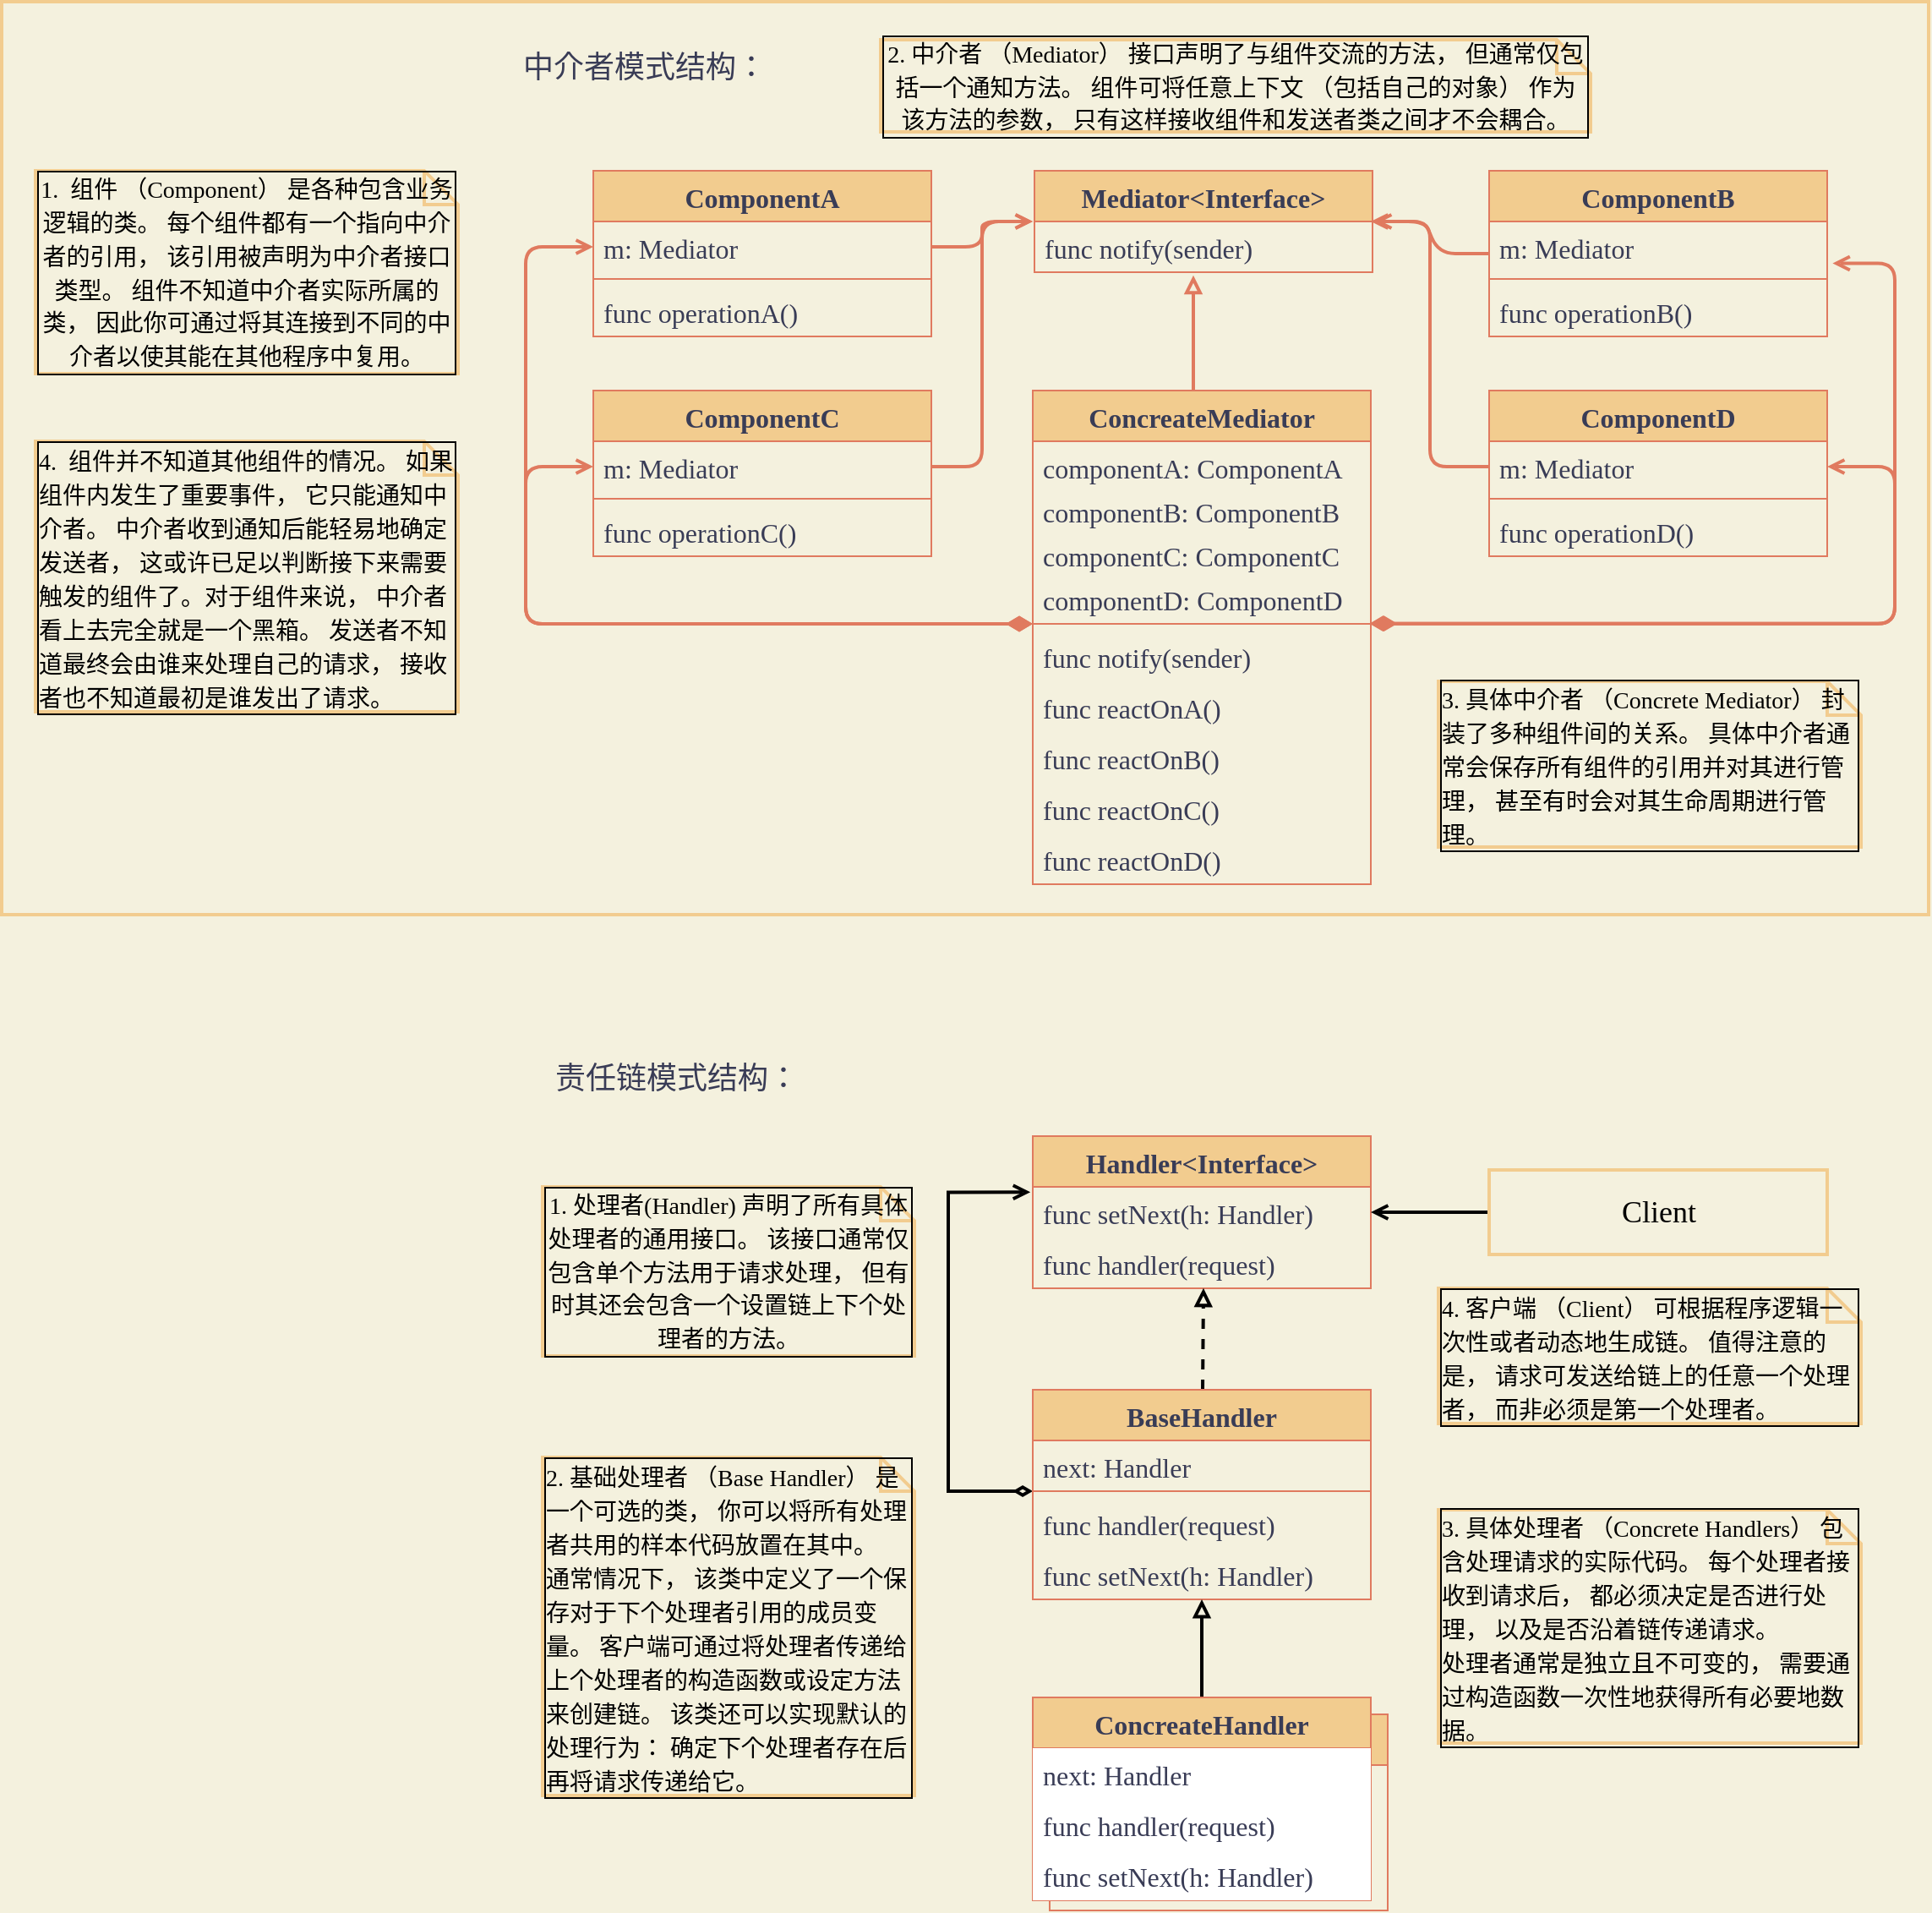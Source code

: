 <mxfile version="20.5.3" type="github">
  <diagram id="LliGrTo6IxOCmECgdEKM" name="第 1 页">
    <mxGraphModel dx="2502" dy="1153" grid="1" gridSize="10" guides="1" tooltips="1" connect="1" arrows="1" fold="1" page="0" pageScale="1" pageWidth="827" pageHeight="1169" background="#F4F1DE" math="0" shadow="0">
      <root>
        <mxCell id="0" />
        <mxCell id="1" parent="0" />
        <mxCell id="y-x1a5SyWCCNWOdujIV2-36" value="ConcreateHandler" style="swimlane;fontStyle=1;align=center;verticalAlign=top;childLayout=stackLayout;horizontal=1;startSize=30;horizontalStack=0;resizeParent=1;resizeParentMax=0;resizeLast=0;collapsible=1;marginBottom=0;fontFamily=Times New Roman;fontSize=16;rounded=0;fillColor=#F2CC8F;strokeColor=#E07A5F;fontColor=none;noLabel=1;" vertex="1" parent="1">
          <mxGeometry x="340" y="1023" width="200" height="116" as="geometry" />
        </mxCell>
        <mxCell id="y-x1a5SyWCCNWOdujIV2-40" value="func setNext(h: Handler)" style="text;strokeColor=none;fillColor=none;align=left;verticalAlign=top;spacingLeft=4;spacingRight=4;overflow=hidden;rotatable=0;points=[[0,0.5],[1,0.5]];portConstraint=eastwest;fontFamily=Times New Roman;fontSize=16;rounded=0;fontColor=none;noLabel=1;" vertex="1" parent="y-x1a5SyWCCNWOdujIV2-36">
          <mxGeometry y="30" width="200" height="30" as="geometry" />
        </mxCell>
        <mxCell id="y-x1a5SyWCCNWOdujIV2-37" value="next: Handler" style="text;strokeColor=none;fillColor=none;align=left;verticalAlign=top;spacingLeft=4;spacingRight=4;overflow=hidden;rotatable=0;points=[[0,0.5],[1,0.5]];portConstraint=eastwest;fontFamily=Times New Roman;fontSize=16;rounded=0;fontColor=none;noLabel=1;" vertex="1" parent="y-x1a5SyWCCNWOdujIV2-36">
          <mxGeometry y="60" width="200" height="26" as="geometry" />
        </mxCell>
        <mxCell id="y-x1a5SyWCCNWOdujIV2-39" value="func handler(request)" style="text;strokeColor=none;fillColor=none;align=left;verticalAlign=top;spacingLeft=4;spacingRight=4;overflow=hidden;rotatable=0;points=[[0,0.5],[1,0.5]];portConstraint=eastwest;fontFamily=Times New Roman;fontSize=16;rounded=0;fontColor=none;noLabel=1;" vertex="1" parent="y-x1a5SyWCCNWOdujIV2-36">
          <mxGeometry y="86" width="200" height="30" as="geometry" />
        </mxCell>
        <mxCell id="As4aNOafPKZ8VDamvQL3-1" value="中介者模式结构：" style="text;html=1;strokeColor=none;fillColor=none;align=center;verticalAlign=middle;whiteSpace=wrap;rounded=0;fontFamily=Times New Roman;fontSize=18;fontColor=#393C56;" parent="1" vertex="1">
          <mxGeometry x="21" y="32.5" width="159" height="33" as="geometry" />
        </mxCell>
        <mxCell id="KlUVC-nTQkEUZtXj6v6p-1" value="Mediator&lt;Interface&gt;" style="swimlane;fontStyle=1;align=center;verticalAlign=top;childLayout=stackLayout;horizontal=1;startSize=30;horizontalStack=0;resizeParent=1;resizeParentMax=0;resizeLast=0;collapsible=1;marginBottom=0;fontFamily=Times New Roman;fontSize=16;rounded=0;fillColor=#F2CC8F;strokeColor=#E07A5F;fontColor=#393C56;" parent="1" vertex="1">
          <mxGeometry x="331" y="110" width="200" height="60" as="geometry" />
        </mxCell>
        <mxCell id="KlUVC-nTQkEUZtXj6v6p-4" value="func notify(sender)" style="text;strokeColor=none;fillColor=none;align=left;verticalAlign=top;spacingLeft=4;spacingRight=4;overflow=hidden;rotatable=0;points=[[0,0.5],[1,0.5]];portConstraint=eastwest;fontFamily=Times New Roman;fontSize=16;rounded=0;fontColor=#393C56;" parent="KlUVC-nTQkEUZtXj6v6p-1" vertex="1">
          <mxGeometry y="30" width="200" height="30" as="geometry" />
        </mxCell>
        <mxCell id="KlUVC-nTQkEUZtXj6v6p-5" value="ComponentA" style="swimlane;fontStyle=1;align=center;verticalAlign=top;childLayout=stackLayout;horizontal=1;startSize=30;horizontalStack=0;resizeParent=1;resizeParentMax=0;resizeLast=0;collapsible=1;marginBottom=0;fontFamily=Times New Roman;fontSize=16;rounded=0;fillColor=#F2CC8F;strokeColor=#E07A5F;fontColor=#393C56;" parent="1" vertex="1">
          <mxGeometry x="70" y="110" width="200" height="98" as="geometry" />
        </mxCell>
        <mxCell id="KlUVC-nTQkEUZtXj6v6p-6" value="m: Mediator" style="text;strokeColor=none;fillColor=none;align=left;verticalAlign=top;spacingLeft=4;spacingRight=4;overflow=hidden;rotatable=0;points=[[0,0.5],[1,0.5]];portConstraint=eastwest;fontFamily=Times New Roman;fontSize=16;rounded=0;fontColor=#393C56;" parent="KlUVC-nTQkEUZtXj6v6p-5" vertex="1">
          <mxGeometry y="30" width="200" height="30" as="geometry" />
        </mxCell>
        <mxCell id="KlUVC-nTQkEUZtXj6v6p-7" value="" style="line;strokeWidth=1;fillColor=none;align=left;verticalAlign=middle;spacingTop=-1;spacingLeft=3;spacingRight=3;rotatable=0;labelPosition=right;points=[];portConstraint=eastwest;strokeColor=#E07A5F;fontFamily=Times New Roman;fontSize=16;rounded=0;fontColor=#393C56;labelBackgroundColor=#F4F1DE;" parent="KlUVC-nTQkEUZtXj6v6p-5" vertex="1">
          <mxGeometry y="60" width="200" height="8" as="geometry" />
        </mxCell>
        <mxCell id="KlUVC-nTQkEUZtXj6v6p-8" value="func operationA()" style="text;strokeColor=none;fillColor=none;align=left;verticalAlign=top;spacingLeft=4;spacingRight=4;overflow=hidden;rotatable=0;points=[[0,0.5],[1,0.5]];portConstraint=eastwest;fontFamily=Times New Roman;fontSize=16;rounded=0;fontColor=#393C56;" parent="KlUVC-nTQkEUZtXj6v6p-5" vertex="1">
          <mxGeometry y="68" width="200" height="30" as="geometry" />
        </mxCell>
        <mxCell id="xFCIwbEzfBcp8esczOYy-46" style="edgeStyle=entityRelationEdgeStyle;sketch=0;orthogonalLoop=1;jettySize=auto;html=1;entryX=1.005;entryY=0;entryDx=0;entryDy=0;entryPerimeter=0;shadow=0;strokeColor=#E07A5F;fontColor=#393C56;endArrow=open;endFill=0;startSize=10;fillColor=#F2CC8F;elbow=vertical;strokeWidth=2;" parent="1" source="OagiuF5iZt7tphXW1LkW-1" target="KlUVC-nTQkEUZtXj6v6p-4" edge="1">
          <mxGeometry relative="1" as="geometry" />
        </mxCell>
        <mxCell id="OagiuF5iZt7tphXW1LkW-1" value="ComponentB" style="swimlane;fontStyle=1;align=center;verticalAlign=top;childLayout=stackLayout;horizontal=1;startSize=30;horizontalStack=0;resizeParent=1;resizeParentMax=0;resizeLast=0;collapsible=1;marginBottom=0;fontFamily=Times New Roman;fontSize=16;rounded=0;fillColor=#F2CC8F;strokeColor=#E07A5F;fontColor=#393C56;" parent="1" vertex="1">
          <mxGeometry x="600" y="110" width="200" height="98" as="geometry" />
        </mxCell>
        <mxCell id="OagiuF5iZt7tphXW1LkW-2" value="m: Mediator" style="text;strokeColor=none;fillColor=none;align=left;verticalAlign=top;spacingLeft=4;spacingRight=4;overflow=hidden;rotatable=0;points=[[0,0.5],[1,0.5]];portConstraint=eastwest;fontFamily=Times New Roman;fontSize=16;rounded=0;fontColor=#393C56;" parent="OagiuF5iZt7tphXW1LkW-1" vertex="1">
          <mxGeometry y="30" width="200" height="30" as="geometry" />
        </mxCell>
        <mxCell id="OagiuF5iZt7tphXW1LkW-3" value="" style="line;strokeWidth=1;fillColor=none;align=left;verticalAlign=middle;spacingTop=-1;spacingLeft=3;spacingRight=3;rotatable=0;labelPosition=right;points=[];portConstraint=eastwest;strokeColor=#E07A5F;fontFamily=Times New Roman;fontSize=16;rounded=0;fontColor=#393C56;labelBackgroundColor=#F4F1DE;" parent="OagiuF5iZt7tphXW1LkW-1" vertex="1">
          <mxGeometry y="60" width="200" height="8" as="geometry" />
        </mxCell>
        <mxCell id="OagiuF5iZt7tphXW1LkW-4" value="func operationB()" style="text;strokeColor=none;fillColor=none;align=left;verticalAlign=top;spacingLeft=4;spacingRight=4;overflow=hidden;rotatable=0;points=[[0,0.5],[1,0.5]];portConstraint=eastwest;fontFamily=Times New Roman;fontSize=16;rounded=0;fontColor=#393C56;" parent="OagiuF5iZt7tphXW1LkW-1" vertex="1">
          <mxGeometry y="68" width="200" height="30" as="geometry" />
        </mxCell>
        <mxCell id="OagiuF5iZt7tphXW1LkW-5" value="ComponentC" style="swimlane;fontStyle=1;align=center;verticalAlign=top;childLayout=stackLayout;horizontal=1;startSize=30;horizontalStack=0;resizeParent=1;resizeParentMax=0;resizeLast=0;collapsible=1;marginBottom=0;fontFamily=Times New Roman;fontSize=16;rounded=0;fillColor=#F2CC8F;strokeColor=#E07A5F;fontColor=#393C56;" parent="1" vertex="1">
          <mxGeometry x="70" y="240" width="200" height="98" as="geometry" />
        </mxCell>
        <mxCell id="OagiuF5iZt7tphXW1LkW-6" value="m: Mediator" style="text;strokeColor=none;fillColor=none;align=left;verticalAlign=top;spacingLeft=4;spacingRight=4;overflow=hidden;rotatable=0;points=[[0,0.5],[1,0.5]];portConstraint=eastwest;fontFamily=Times New Roman;fontSize=16;rounded=0;fontColor=#393C56;" parent="OagiuF5iZt7tphXW1LkW-5" vertex="1">
          <mxGeometry y="30" width="200" height="30" as="geometry" />
        </mxCell>
        <mxCell id="OagiuF5iZt7tphXW1LkW-7" value="" style="line;strokeWidth=1;fillColor=none;align=left;verticalAlign=middle;spacingTop=-1;spacingLeft=3;spacingRight=3;rotatable=0;labelPosition=right;points=[];portConstraint=eastwest;strokeColor=#E07A5F;fontFamily=Times New Roman;fontSize=16;rounded=0;fontColor=#393C56;labelBackgroundColor=#F4F1DE;" parent="OagiuF5iZt7tphXW1LkW-5" vertex="1">
          <mxGeometry y="60" width="200" height="8" as="geometry" />
        </mxCell>
        <mxCell id="OagiuF5iZt7tphXW1LkW-8" value="func operationC()" style="text;strokeColor=none;fillColor=none;align=left;verticalAlign=top;spacingLeft=4;spacingRight=4;overflow=hidden;rotatable=0;points=[[0,0.5],[1,0.5]];portConstraint=eastwest;fontFamily=Times New Roman;fontSize=16;rounded=0;fontColor=#393C56;" parent="OagiuF5iZt7tphXW1LkW-5" vertex="1">
          <mxGeometry y="68" width="200" height="30" as="geometry" />
        </mxCell>
        <mxCell id="OagiuF5iZt7tphXW1LkW-9" value="ComponentD" style="swimlane;fontStyle=1;align=center;verticalAlign=top;childLayout=stackLayout;horizontal=1;startSize=30;horizontalStack=0;resizeParent=1;resizeParentMax=0;resizeLast=0;collapsible=1;marginBottom=0;fontFamily=Times New Roman;fontSize=16;rounded=0;fillColor=#F2CC8F;strokeColor=#E07A5F;fontColor=#393C56;" parent="1" vertex="1">
          <mxGeometry x="600" y="240" width="200" height="98" as="geometry" />
        </mxCell>
        <mxCell id="OagiuF5iZt7tphXW1LkW-10" value="m: Mediator" style="text;strokeColor=none;fillColor=none;align=left;verticalAlign=top;spacingLeft=4;spacingRight=4;overflow=hidden;rotatable=0;points=[[0,0.5],[1,0.5]];portConstraint=eastwest;fontFamily=Times New Roman;fontSize=16;rounded=0;fontColor=#393C56;" parent="OagiuF5iZt7tphXW1LkW-9" vertex="1">
          <mxGeometry y="30" width="200" height="30" as="geometry" />
        </mxCell>
        <mxCell id="OagiuF5iZt7tphXW1LkW-11" value="" style="line;strokeWidth=1;fillColor=none;align=left;verticalAlign=middle;spacingTop=-1;spacingLeft=3;spacingRight=3;rotatable=0;labelPosition=right;points=[];portConstraint=eastwest;strokeColor=#E07A5F;fontFamily=Times New Roman;fontSize=16;rounded=0;fontColor=#393C56;labelBackgroundColor=#F4F1DE;" parent="OagiuF5iZt7tphXW1LkW-9" vertex="1">
          <mxGeometry y="60" width="200" height="8" as="geometry" />
        </mxCell>
        <mxCell id="OagiuF5iZt7tphXW1LkW-12" value="func operationD()" style="text;strokeColor=none;fillColor=none;align=left;verticalAlign=top;spacingLeft=4;spacingRight=4;overflow=hidden;rotatable=0;points=[[0,0.5],[1,0.5]];portConstraint=eastwest;fontFamily=Times New Roman;fontSize=16;rounded=0;fontColor=#393C56;" parent="OagiuF5iZt7tphXW1LkW-9" vertex="1">
          <mxGeometry y="68" width="200" height="30" as="geometry" />
        </mxCell>
        <mxCell id="xFCIwbEzfBcp8esczOYy-49" style="edgeStyle=elbowEdgeStyle;rounded=1;sketch=0;orthogonalLoop=1;jettySize=auto;html=1;entryX=0.471;entryY=1.063;entryDx=0;entryDy=0;entryPerimeter=0;shadow=0;strokeColor=#E07A5F;fontColor=#393C56;endArrow=block;endFill=0;startSize=10;fillColor=#F2CC8F;strokeWidth=2;" parent="1" source="xFCIwbEzfBcp8esczOYy-5" target="KlUVC-nTQkEUZtXj6v6p-4" edge="1">
          <mxGeometry relative="1" as="geometry" />
        </mxCell>
        <mxCell id="xFCIwbEzfBcp8esczOYy-50" style="edgeStyle=elbowEdgeStyle;rounded=1;sketch=0;orthogonalLoop=1;jettySize=auto;html=1;entryX=0;entryY=0.5;entryDx=0;entryDy=0;shadow=0;strokeColor=#E07A5F;strokeWidth=2;fontColor=#393C56;endArrow=open;endFill=0;startSize=10;fillColor=#F2CC8F;startArrow=diamondThin;startFill=1;" parent="1" target="KlUVC-nTQkEUZtXj6v6p-6" edge="1">
          <mxGeometry relative="1" as="geometry">
            <mxPoint x="330" y="378" as="sourcePoint" />
            <Array as="points">
              <mxPoint x="30" y="280" />
            </Array>
          </mxGeometry>
        </mxCell>
        <mxCell id="xFCIwbEzfBcp8esczOYy-53" style="edgeStyle=elbowEdgeStyle;rounded=1;sketch=0;orthogonalLoop=1;jettySize=auto;html=1;entryX=1.016;entryY=0.824;entryDx=0;entryDy=0;entryPerimeter=0;shadow=0;strokeColor=#E07A5F;strokeWidth=2;fontColor=#393C56;endArrow=open;endFill=0;startSize=10;fillColor=#F2CC8F;exitX=0.996;exitY=0.479;exitDx=0;exitDy=0;exitPerimeter=0;startArrow=diamondThin;startFill=1;" parent="1" source="xFCIwbEzfBcp8esczOYy-7" target="OagiuF5iZt7tphXW1LkW-2" edge="1">
          <mxGeometry relative="1" as="geometry">
            <mxPoint x="530" y="380" as="sourcePoint" />
            <Array as="points">
              <mxPoint x="840" y="230" />
              <mxPoint x="840" y="300" />
            </Array>
          </mxGeometry>
        </mxCell>
        <mxCell id="xFCIwbEzfBcp8esczOYy-54" style="edgeStyle=elbowEdgeStyle;rounded=1;sketch=0;orthogonalLoop=1;jettySize=auto;html=1;entryX=1;entryY=0.5;entryDx=0;entryDy=0;shadow=0;strokeColor=#E07A5F;strokeWidth=2;fontColor=#393C56;endArrow=open;endFill=0;startSize=10;fillColor=#F2CC8F;exitX=0.999;exitY=0.481;exitDx=0;exitDy=0;exitPerimeter=0;startArrow=diamondThin;startFill=1;" parent="1" source="xFCIwbEzfBcp8esczOYy-7" target="OagiuF5iZt7tphXW1LkW-10" edge="1">
          <mxGeometry relative="1" as="geometry">
            <Array as="points">
              <mxPoint x="840" y="350" />
            </Array>
          </mxGeometry>
        </mxCell>
        <mxCell id="xFCIwbEzfBcp8esczOYy-5" value="ConcreateMediator" style="swimlane;fontStyle=1;align=center;verticalAlign=top;childLayout=stackLayout;horizontal=1;startSize=30;horizontalStack=0;resizeParent=1;resizeParentMax=0;resizeLast=0;collapsible=1;marginBottom=0;fontFamily=Times New Roman;fontSize=16;rounded=0;fillColor=#F2CC8F;strokeColor=#E07A5F;fontColor=#393C56;" parent="1" vertex="1">
          <mxGeometry x="330" y="240" width="200" height="292" as="geometry" />
        </mxCell>
        <mxCell id="xFCIwbEzfBcp8esczOYy-6" value="componentA: ComponentA" style="text;strokeColor=none;fillColor=none;align=left;verticalAlign=top;spacingLeft=4;spacingRight=4;overflow=hidden;rotatable=0;points=[[0,0.5],[1,0.5]];portConstraint=eastwest;fontFamily=Times New Roman;fontSize=16;rounded=0;fontColor=#393C56;" parent="xFCIwbEzfBcp8esczOYy-5" vertex="1">
          <mxGeometry y="30" width="200" height="26" as="geometry" />
        </mxCell>
        <mxCell id="xFCIwbEzfBcp8esczOYy-40" value="componentB: ComponentB" style="text;strokeColor=none;fillColor=none;align=left;verticalAlign=top;spacingLeft=4;spacingRight=4;overflow=hidden;rotatable=0;points=[[0,0.5],[1,0.5]];portConstraint=eastwest;fontFamily=Times New Roman;fontSize=16;rounded=0;fontColor=#393C56;" parent="xFCIwbEzfBcp8esczOYy-5" vertex="1">
          <mxGeometry y="56" width="200" height="26" as="geometry" />
        </mxCell>
        <mxCell id="xFCIwbEzfBcp8esczOYy-41" value="componentC: ComponentC" style="text;strokeColor=none;fillColor=none;align=left;verticalAlign=top;spacingLeft=4;spacingRight=4;overflow=hidden;rotatable=0;points=[[0,0.5],[1,0.5]];portConstraint=eastwest;fontFamily=Times New Roman;fontSize=16;rounded=0;fontColor=#393C56;" parent="xFCIwbEzfBcp8esczOYy-5" vertex="1">
          <mxGeometry y="82" width="200" height="26" as="geometry" />
        </mxCell>
        <mxCell id="xFCIwbEzfBcp8esczOYy-39" value="componentD: ComponentD" style="text;strokeColor=none;fillColor=none;align=left;verticalAlign=top;spacingLeft=4;spacingRight=4;overflow=hidden;rotatable=0;points=[[0,0.5],[1,0.5]];portConstraint=eastwest;fontFamily=Times New Roman;fontSize=16;rounded=0;fontColor=#393C56;" parent="xFCIwbEzfBcp8esczOYy-5" vertex="1">
          <mxGeometry y="108" width="200" height="26" as="geometry" />
        </mxCell>
        <mxCell id="xFCIwbEzfBcp8esczOYy-7" value="" style="line;strokeWidth=1;fillColor=none;align=left;verticalAlign=middle;spacingTop=-1;spacingLeft=3;spacingRight=3;rotatable=0;labelPosition=right;points=[];portConstraint=eastwest;strokeColor=#E07A5F;fontFamily=Times New Roman;fontSize=16;rounded=0;fontColor=#393C56;labelBackgroundColor=#F4F1DE;" parent="xFCIwbEzfBcp8esczOYy-5" vertex="1">
          <mxGeometry y="134" width="200" height="8" as="geometry" />
        </mxCell>
        <mxCell id="xFCIwbEzfBcp8esczOYy-8" value="func notify(sender)" style="text;strokeColor=none;fillColor=none;align=left;verticalAlign=top;spacingLeft=4;spacingRight=4;overflow=hidden;rotatable=0;points=[[0,0.5],[1,0.5]];portConstraint=eastwest;fontFamily=Times New Roman;fontSize=16;rounded=0;fontColor=#393C56;" parent="xFCIwbEzfBcp8esczOYy-5" vertex="1">
          <mxGeometry y="142" width="200" height="30" as="geometry" />
        </mxCell>
        <mxCell id="xFCIwbEzfBcp8esczOYy-38" value="func reactOnA()" style="text;strokeColor=none;fillColor=none;align=left;verticalAlign=top;spacingLeft=4;spacingRight=4;overflow=hidden;rotatable=0;points=[[0,0.5],[1,0.5]];portConstraint=eastwest;fontFamily=Times New Roman;fontSize=16;rounded=0;fontColor=#393C56;" parent="xFCIwbEzfBcp8esczOYy-5" vertex="1">
          <mxGeometry y="172" width="200" height="30" as="geometry" />
        </mxCell>
        <mxCell id="xFCIwbEzfBcp8esczOYy-42" value="func reactOnB()" style="text;strokeColor=none;fillColor=none;align=left;verticalAlign=top;spacingLeft=4;spacingRight=4;overflow=hidden;rotatable=0;points=[[0,0.5],[1,0.5]];portConstraint=eastwest;fontFamily=Times New Roman;fontSize=16;rounded=0;fontColor=#393C56;" parent="xFCIwbEzfBcp8esczOYy-5" vertex="1">
          <mxGeometry y="202" width="200" height="30" as="geometry" />
        </mxCell>
        <mxCell id="xFCIwbEzfBcp8esczOYy-43" value="func reactOnC()" style="text;strokeColor=none;fillColor=none;align=left;verticalAlign=top;spacingLeft=4;spacingRight=4;overflow=hidden;rotatable=0;points=[[0,0.5],[1,0.5]];portConstraint=eastwest;fontFamily=Times New Roman;fontSize=16;rounded=0;fontColor=#393C56;" parent="xFCIwbEzfBcp8esczOYy-5" vertex="1">
          <mxGeometry y="232" width="200" height="30" as="geometry" />
        </mxCell>
        <mxCell id="xFCIwbEzfBcp8esczOYy-44" value="func reactOnD()" style="text;strokeColor=none;fillColor=none;align=left;verticalAlign=top;spacingLeft=4;spacingRight=4;overflow=hidden;rotatable=0;points=[[0,0.5],[1,0.5]];portConstraint=eastwest;fontFamily=Times New Roman;fontSize=16;rounded=0;fontColor=#393C56;" parent="xFCIwbEzfBcp8esczOYy-5" vertex="1">
          <mxGeometry y="262" width="200" height="30" as="geometry" />
        </mxCell>
        <mxCell id="xFCIwbEzfBcp8esczOYy-45" style="edgeStyle=elbowEdgeStyle;rounded=1;orthogonalLoop=1;jettySize=auto;html=1;strokeColor=#E07A5F;fontColor=#393C56;fillColor=#F2CC8F;endArrow=open;endFill=0;startSize=10;shadow=0;sketch=0;strokeWidth=2;" parent="1" source="KlUVC-nTQkEUZtXj6v6p-6" edge="1">
          <mxGeometry relative="1" as="geometry">
            <mxPoint x="330" y="140" as="targetPoint" />
          </mxGeometry>
        </mxCell>
        <mxCell id="xFCIwbEzfBcp8esczOYy-47" style="edgeStyle=entityRelationEdgeStyle;sketch=0;orthogonalLoop=1;jettySize=auto;html=1;exitX=1;exitY=0.5;exitDx=0;exitDy=0;shadow=0;strokeColor=#E07A5F;fontColor=#393C56;endArrow=open;endFill=0;startSize=10;fillColor=#F2CC8F;strokeWidth=2;" parent="1" source="OagiuF5iZt7tphXW1LkW-6" edge="1">
          <mxGeometry relative="1" as="geometry">
            <mxPoint x="330" y="140" as="targetPoint" />
          </mxGeometry>
        </mxCell>
        <mxCell id="xFCIwbEzfBcp8esczOYy-48" style="edgeStyle=elbowEdgeStyle;sketch=0;orthogonalLoop=1;jettySize=auto;html=1;exitX=0;exitY=0.5;exitDx=0;exitDy=0;shadow=0;strokeColor=#E07A5F;fontColor=#393C56;endArrow=open;endFill=0;startSize=10;fillColor=#F2CC8F;strokeWidth=2;" parent="1" source="OagiuF5iZt7tphXW1LkW-10" edge="1">
          <mxGeometry relative="1" as="geometry">
            <mxPoint x="530" y="140" as="targetPoint" />
          </mxGeometry>
        </mxCell>
        <mxCell id="xFCIwbEzfBcp8esczOYy-51" style="edgeStyle=elbowEdgeStyle;rounded=1;sketch=0;orthogonalLoop=1;jettySize=auto;html=1;entryX=0;entryY=0.5;entryDx=0;entryDy=0;shadow=0;strokeColor=#E07A5F;strokeWidth=2;fontColor=#393C56;endArrow=open;endFill=0;startSize=10;fillColor=#F2CC8F;startArrow=diamondThin;startFill=1;" parent="1" source="xFCIwbEzfBcp8esczOYy-7" target="OagiuF5iZt7tphXW1LkW-6" edge="1">
          <mxGeometry relative="1" as="geometry">
            <Array as="points">
              <mxPoint x="30" y="340" />
            </Array>
          </mxGeometry>
        </mxCell>
        <mxCell id="g1SRzkxm-KbwQc-2ITOF-1" value="责任链模式结构：" style="text;html=1;strokeColor=none;fillColor=none;align=center;verticalAlign=middle;whiteSpace=wrap;rounded=0;fontFamily=Times New Roman;fontSize=18;fontColor=#393C56;" parent="1" vertex="1">
          <mxGeometry x="40" y="630" width="159" height="33" as="geometry" />
        </mxCell>
        <mxCell id="y-x1a5SyWCCNWOdujIV2-1" value="Handler&lt;Interface&gt;" style="swimlane;fontStyle=1;align=center;verticalAlign=top;childLayout=stackLayout;horizontal=1;startSize=30;horizontalStack=0;resizeParent=1;resizeParentMax=0;resizeLast=0;collapsible=1;marginBottom=0;fontFamily=Times New Roman;fontSize=16;rounded=0;fillColor=#F2CC8F;strokeColor=#E07A5F;fontColor=#393C56;" vertex="1" parent="1">
          <mxGeometry x="330" y="681" width="200" height="90" as="geometry" />
        </mxCell>
        <mxCell id="y-x1a5SyWCCNWOdujIV2-2" value="func setNext(h: Handler)" style="text;strokeColor=none;fillColor=none;align=left;verticalAlign=top;spacingLeft=4;spacingRight=4;overflow=hidden;rotatable=0;points=[[0,0.5],[1,0.5]];portConstraint=eastwest;fontFamily=Times New Roman;fontSize=16;rounded=0;fontColor=#393C56;" vertex="1" parent="y-x1a5SyWCCNWOdujIV2-1">
          <mxGeometry y="30" width="200" height="30" as="geometry" />
        </mxCell>
        <mxCell id="y-x1a5SyWCCNWOdujIV2-3" value="func handler(request)" style="text;strokeColor=none;fillColor=none;align=left;verticalAlign=top;spacingLeft=4;spacingRight=4;overflow=hidden;rotatable=0;points=[[0,0.5],[1,0.5]];portConstraint=eastwest;fontFamily=Times New Roman;fontSize=16;rounded=0;fontColor=#393C56;" vertex="1" parent="y-x1a5SyWCCNWOdujIV2-1">
          <mxGeometry y="60" width="200" height="30" as="geometry" />
        </mxCell>
        <mxCell id="y-x1a5SyWCCNWOdujIV2-46" style="edgeStyle=none;rounded=0;orthogonalLoop=1;jettySize=auto;html=1;entryX=0.505;entryY=0.997;entryDx=0;entryDy=0;entryPerimeter=0;strokeWidth=2;fontFamily=Times New Roman;fontSize=18;fontColor=default;endArrow=block;endFill=0;dashed=1;" edge="1" parent="1" source="y-x1a5SyWCCNWOdujIV2-13" target="y-x1a5SyWCCNWOdujIV2-3">
          <mxGeometry relative="1" as="geometry" />
        </mxCell>
        <mxCell id="y-x1a5SyWCCNWOdujIV2-48" style="edgeStyle=orthogonalEdgeStyle;rounded=0;orthogonalLoop=1;jettySize=auto;html=1;entryX=-0.007;entryY=0.105;entryDx=0;entryDy=0;entryPerimeter=0;strokeWidth=2;fontFamily=Times New Roman;fontSize=18;fontColor=default;endArrow=open;endFill=0;startArrow=diamondThin;startFill=0;" edge="1" parent="1" source="y-x1a5SyWCCNWOdujIV2-13" target="y-x1a5SyWCCNWOdujIV2-2">
          <mxGeometry relative="1" as="geometry">
            <Array as="points">
              <mxPoint x="280" y="891" />
              <mxPoint x="280" y="714" />
            </Array>
          </mxGeometry>
        </mxCell>
        <mxCell id="y-x1a5SyWCCNWOdujIV2-13" value="BaseHandler" style="swimlane;fontStyle=1;align=center;verticalAlign=top;childLayout=stackLayout;horizontal=1;startSize=30;horizontalStack=0;resizeParent=1;resizeParentMax=0;resizeLast=0;collapsible=1;marginBottom=0;fontFamily=Times New Roman;fontSize=16;rounded=0;fillColor=#F2CC8F;strokeColor=#E07A5F;fontColor=#393C56;" vertex="1" parent="1">
          <mxGeometry x="330" y="831" width="200" height="124" as="geometry" />
        </mxCell>
        <mxCell id="y-x1a5SyWCCNWOdujIV2-14" value="next: Handler" style="text;strokeColor=none;fillColor=none;align=left;verticalAlign=top;spacingLeft=4;spacingRight=4;overflow=hidden;rotatable=0;points=[[0,0.5],[1,0.5]];portConstraint=eastwest;fontFamily=Times New Roman;fontSize=16;rounded=0;fontColor=#393C56;" vertex="1" parent="y-x1a5SyWCCNWOdujIV2-13">
          <mxGeometry y="30" width="200" height="26" as="geometry" />
        </mxCell>
        <mxCell id="y-x1a5SyWCCNWOdujIV2-18" value="" style="line;strokeWidth=1;fillColor=none;align=left;verticalAlign=middle;spacingTop=-1;spacingLeft=3;spacingRight=3;rotatable=0;labelPosition=right;points=[];portConstraint=eastwest;strokeColor=#E07A5F;fontFamily=Times New Roman;fontSize=16;rounded=0;fontColor=#393C56;labelBackgroundColor=#F4F1DE;" vertex="1" parent="y-x1a5SyWCCNWOdujIV2-13">
          <mxGeometry y="56" width="200" height="8" as="geometry" />
        </mxCell>
        <mxCell id="y-x1a5SyWCCNWOdujIV2-25" value="func handler(request)" style="text;strokeColor=none;fillColor=none;align=left;verticalAlign=top;spacingLeft=4;spacingRight=4;overflow=hidden;rotatable=0;points=[[0,0.5],[1,0.5]];portConstraint=eastwest;fontFamily=Times New Roman;fontSize=16;rounded=0;fontColor=#393C56;" vertex="1" parent="y-x1a5SyWCCNWOdujIV2-13">
          <mxGeometry y="64" width="200" height="30" as="geometry" />
        </mxCell>
        <mxCell id="y-x1a5SyWCCNWOdujIV2-24" value="func setNext(h: Handler)" style="text;strokeColor=none;fillColor=none;align=left;verticalAlign=top;spacingLeft=4;spacingRight=4;overflow=hidden;rotatable=0;points=[[0,0.5],[1,0.5]];portConstraint=eastwest;fontFamily=Times New Roman;fontSize=16;rounded=0;fontColor=#393C56;" vertex="1" parent="y-x1a5SyWCCNWOdujIV2-13">
          <mxGeometry y="94" width="200" height="30" as="geometry" />
        </mxCell>
        <mxCell id="y-x1a5SyWCCNWOdujIV2-47" style="edgeStyle=none;rounded=0;orthogonalLoop=1;jettySize=auto;html=1;strokeWidth=2;fontFamily=Times New Roman;fontSize=18;fontColor=default;endArrow=block;endFill=0;" edge="1" parent="1" source="y-x1a5SyWCCNWOdujIV2-26" target="y-x1a5SyWCCNWOdujIV2-24">
          <mxGeometry relative="1" as="geometry" />
        </mxCell>
        <mxCell id="y-x1a5SyWCCNWOdujIV2-26" value="ConcreateHandler" style="swimlane;fontStyle=1;align=center;verticalAlign=top;childLayout=stackLayout;horizontal=1;startSize=30;horizontalStack=0;resizeParent=1;resizeParentMax=0;resizeLast=0;collapsible=1;marginBottom=0;fontFamily=Times New Roman;fontSize=16;rounded=0;fillColor=#F2CC8F;strokeColor=#E07A5F;fontColor=#393C56;" vertex="1" parent="1">
          <mxGeometry x="330" y="1013" width="200" height="120" as="geometry" />
        </mxCell>
        <mxCell id="y-x1a5SyWCCNWOdujIV2-27" value="next: Handler" style="text;strokeColor=none;fillColor=default;align=left;verticalAlign=top;spacingLeft=4;spacingRight=4;overflow=hidden;rotatable=0;points=[[0,0.5],[1,0.5]];portConstraint=eastwest;fontFamily=Times New Roman;fontSize=16;rounded=0;fontColor=#393C56;" vertex="1" parent="y-x1a5SyWCCNWOdujIV2-26">
          <mxGeometry y="30" width="200" height="30" as="geometry" />
        </mxCell>
        <mxCell id="y-x1a5SyWCCNWOdujIV2-29" value="func handler(request)" style="text;strokeColor=none;fillColor=default;align=left;verticalAlign=top;spacingLeft=4;spacingRight=4;overflow=hidden;rotatable=0;points=[[0,0.5],[1,0.5]];portConstraint=eastwest;fontFamily=Times New Roman;fontSize=16;rounded=0;fontColor=#393C56;" vertex="1" parent="y-x1a5SyWCCNWOdujIV2-26">
          <mxGeometry y="60" width="200" height="30" as="geometry" />
        </mxCell>
        <mxCell id="y-x1a5SyWCCNWOdujIV2-30" value="func setNext(h: Handler)" style="text;strokeColor=none;fillColor=default;align=left;verticalAlign=top;spacingLeft=4;spacingRight=4;overflow=hidden;rotatable=0;points=[[0,0.5],[1,0.5]];portConstraint=eastwest;fontFamily=Times New Roman;fontSize=16;rounded=0;fontColor=#393C56;" vertex="1" parent="y-x1a5SyWCCNWOdujIV2-26">
          <mxGeometry y="90" width="200" height="30" as="geometry" />
        </mxCell>
        <mxCell id="y-x1a5SyWCCNWOdujIV2-44" style="edgeStyle=orthogonalEdgeStyle;rounded=0;orthogonalLoop=1;jettySize=auto;html=1;entryX=1;entryY=0.5;entryDx=0;entryDy=0;fontFamily=Times New Roman;fontSize=18;fontColor=default;endArrow=open;endFill=0;strokeWidth=2;" edge="1" parent="1" source="y-x1a5SyWCCNWOdujIV2-43" target="y-x1a5SyWCCNWOdujIV2-2">
          <mxGeometry relative="1" as="geometry" />
        </mxCell>
        <mxCell id="y-x1a5SyWCCNWOdujIV2-43" value="Client" style="html=1;labelBackgroundColor=none;fontColor=default;fillColor=none;gradientColor=none;fontSize=18;fontFamily=Times New Roman;strokeColor=#F2CC8F;strokeWidth=2;" vertex="1" parent="1">
          <mxGeometry x="600" y="701" width="200" height="50" as="geometry" />
        </mxCell>
        <mxCell id="y-x1a5SyWCCNWOdujIV2-54" value="&lt;font style=&quot;font-size: 14px;&quot;&gt;1. 处理者(Handler)&amp;nbsp;&lt;span style=&quot;font-family: &amp;quot;Heiti SC Light&amp;quot;; text-align: start; background-color: initial;&quot;&gt;声明了所有具体处理者的通用接口。&amp;nbsp;该接口通常仅包含单个方法用于请求处理，&amp;nbsp;但有时其还会包含一个设置链上下个处理者的方法。&lt;/span&gt;&lt;/font&gt;" style="shape=note;size=20;whiteSpace=wrap;html=1;labelBackgroundColor=none;labelBorderColor=default;strokeColor=#F2CC8F;strokeWidth=2;fontFamily=Times New Roman;fontSize=16;fontColor=default;fillColor=none;gradientColor=none;" vertex="1" parent="1">
          <mxGeometry x="40" y="711" width="220" height="100" as="geometry" />
        </mxCell>
        <mxCell id="y-x1a5SyWCCNWOdujIV2-55" value="&lt;p style=&quot;margin: 0px; font-variant-numeric: normal; font-variant-east-asian: normal; font-stretch: normal; font-size: 14px; line-height: normal; font-family: &amp;quot;Heiti SC Light&amp;quot;; text-align: start;&quot; class=&quot;p1&quot;&gt;&lt;span style=&quot;&quot; class=&quot;Apple-tab-span&quot;&gt;&lt;/span&gt;&lt;span style=&quot;&quot; class=&quot;Apple-tab-span&quot;&gt;&lt;/span&gt;2. 基础处理者&amp;nbsp;（Base Handler）&amp;nbsp;是一个可选的类，&amp;nbsp;你可以将所有处理者共用的样本代码放置在其中。&lt;/p&gt;&lt;p style=&quot;margin: 0px; font-variant-numeric: normal; font-variant-east-asian: normal; font-stretch: normal; font-size: 14px; line-height: normal; font-family: &amp;quot;Heiti SC Light&amp;quot;; text-align: start;&quot; class=&quot;p1&quot;&gt;通常情况下，&amp;nbsp;该类中定义了一个保存对于下个处理者引用的成员变量。&amp;nbsp;客户端可通过将处理者传递给上个处理者的构造函数或设定方法来创建链。&amp;nbsp;该类还可以实现默认的处理行为：&amp;nbsp;确定下个处理者存在后再将请求传递给它。&lt;/p&gt;" style="shape=note;size=20;whiteSpace=wrap;html=1;labelBackgroundColor=none;labelBorderColor=default;strokeColor=#F2CC8F;strokeWidth=2;fontFamily=Times New Roman;fontSize=16;fontColor=default;fillColor=none;gradientColor=none;" vertex="1" parent="1">
          <mxGeometry x="40" y="871" width="220" height="200" as="geometry" />
        </mxCell>
        <mxCell id="y-x1a5SyWCCNWOdujIV2-56" value="&lt;p style=&quot;margin: 0px; font-variant-numeric: normal; font-variant-east-asian: normal; font-stretch: normal; font-size: 14px; line-height: normal; font-family: &amp;quot;Heiti SC Light&amp;quot;; text-align: start;&quot; class=&quot;p1&quot;&gt;&lt;span style=&quot;&quot; class=&quot;Apple-tab-span&quot;&gt;&lt;/span&gt;&lt;/p&gt;&lt;p style=&quot;margin: 0px; font-variant-numeric: normal; font-variant-east-asian: normal; font-stretch: normal; font-size: 14px; line-height: normal; font-family: &amp;quot;Heiti SC Light&amp;quot;; text-align: start;&quot; class=&quot;p1&quot;&gt;&lt;span style=&quot;&quot; class=&quot;Apple-tab-span&quot;&gt;&lt;/span&gt;&lt;span style=&quot;&quot; class=&quot;Apple-tab-span&quot;&gt;&lt;/span&gt;3. 具体处理者&amp;nbsp;（Concrete Handlers）&amp;nbsp;包含处理请求的实际代码。&amp;nbsp;每个处理者接收到请求后，&amp;nbsp;都必须决定是否进行处理，&amp;nbsp;以及是否沿着链传递请求。&lt;/p&gt;&lt;p style=&quot;margin: 0px; font-variant-numeric: normal; font-variant-east-asian: normal; font-stretch: normal; font-size: 14px; line-height: normal; font-family: &amp;quot;Heiti SC Light&amp;quot;; text-align: start;&quot; class=&quot;p1&quot;&gt;处理者通常是独立且不可变的，&amp;nbsp;需要通过构造函数一次性地获得所有必要地数据。&lt;/p&gt;" style="shape=note;size=20;whiteSpace=wrap;html=1;labelBackgroundColor=none;labelBorderColor=default;strokeColor=#F2CC8F;strokeWidth=2;fontFamily=Times New Roman;fontSize=16;fontColor=default;fillColor=none;gradientColor=none;" vertex="1" parent="1">
          <mxGeometry x="570" y="902" width="250" height="138" as="geometry" />
        </mxCell>
        <mxCell id="y-x1a5SyWCCNWOdujIV2-57" value="&lt;p style=&quot;margin: 0px; font-variant-numeric: normal; font-variant-east-asian: normal; font-stretch: normal; font-size: 14px; line-height: normal; font-family: &amp;quot;Heiti SC Light&amp;quot;; text-align: start;&quot; class=&quot;p1&quot;&gt;&lt;span style=&quot;&quot; class=&quot;Apple-tab-span&quot;&gt;&lt;/span&gt;&lt;/p&gt;&lt;p style=&quot;margin: 0px; font-variant-numeric: normal; font-variant-east-asian: normal; font-stretch: normal; font-size: 14px; line-height: normal; font-family: &amp;quot;Heiti SC Light&amp;quot;; text-align: start;&quot; class=&quot;p1&quot;&gt;&lt;span style=&quot;&quot; class=&quot;Apple-tab-span&quot;&gt;&lt;/span&gt;&lt;/p&gt;&lt;p style=&quot;margin: 0px; font-variant-numeric: normal; font-variant-east-asian: normal; font-stretch: normal; font-size: 14px; line-height: normal; font-family: &amp;quot;Heiti SC Light&amp;quot;; text-align: start;&quot; class=&quot;p1&quot;&gt;&lt;span style=&quot;&quot; class=&quot;Apple-tab-span&quot;&gt;&lt;/span&gt;&lt;span style=&quot;&quot; class=&quot;Apple-tab-span&quot;&gt;&lt;/span&gt;4. 客户端&amp;nbsp;（Client）&amp;nbsp;可根据程序逻辑一次性或者动态地生成链。&amp;nbsp;值得注意的是，&amp;nbsp;请求可发送给链上的任意一个处理者，&amp;nbsp;而非必须是第一个处理者。&lt;/p&gt;" style="shape=note;size=20;whiteSpace=wrap;html=1;labelBackgroundColor=none;labelBorderColor=default;strokeColor=#F2CC8F;strokeWidth=2;fontFamily=Times New Roman;fontSize=16;fontColor=default;fillColor=none;gradientColor=none;" vertex="1" parent="1">
          <mxGeometry x="570" y="771" width="250" height="80" as="geometry" />
        </mxCell>
        <mxCell id="y-x1a5SyWCCNWOdujIV2-58" value="&lt;span style=&quot;font-size: 14px;&quot;&gt;1.&amp;nbsp;&lt;/span&gt;&lt;span style=&quot;font-family: &amp;quot;Heiti SC Light&amp;quot;; font-size: 14px; text-align: start; background-color: initial;&quot; class=&quot;Apple-tab-span&quot;&gt;	&lt;/span&gt;&lt;span style=&quot;font-family: &amp;quot;Heiti SC Light&amp;quot;; font-size: 14px; text-align: start; background-color: initial;&quot; class=&quot;Apple-tab-span&quot;&gt;	&lt;/span&gt;&lt;span style=&quot;font-family: &amp;quot;Heiti SC Light&amp;quot;; font-size: 14px; text-align: start; background-color: initial;&quot;&gt;组件&amp;nbsp;（Component）&amp;nbsp;是各种包含业务逻辑的类。&amp;nbsp;每个组件都有一个指向中介者的引用，&amp;nbsp;该引用被声明为中介者接口类型。&amp;nbsp;组件不知道中介者实际所属的类，&amp;nbsp;因此你可通过将其连接到不同的中介者以使其能在其他程序中复用。&lt;/span&gt;" style="shape=note;size=20;whiteSpace=wrap;html=1;labelBackgroundColor=none;labelBorderColor=default;strokeColor=#F2CC8F;strokeWidth=2;fontFamily=Times New Roman;fontSize=16;fontColor=default;fillColor=none;gradientColor=none;" vertex="1" parent="1">
          <mxGeometry x="-260" y="110" width="250" height="120" as="geometry" />
        </mxCell>
        <mxCell id="y-x1a5SyWCCNWOdujIV2-60" value="&lt;span style=&quot;font-size: 14px; text-align: left;&quot;&gt;2. 中介者&amp;nbsp;（Mediator）&amp;nbsp;接口声明了与组件交流的方法，&amp;nbsp;但通常仅包括一个通知方法。&amp;nbsp;组件可将任意上下文&amp;nbsp;（包括自己的对象）&amp;nbsp;作为该方法的参数，&amp;nbsp;只有这样接收组件和发送者类之间才不会耦合。&lt;/span&gt;" style="shape=note;size=20;whiteSpace=wrap;html=1;labelBackgroundColor=none;labelBorderColor=default;strokeColor=#F2CC8F;strokeWidth=2;fontFamily=Times New Roman;fontSize=16;fontColor=default;fillColor=none;gradientColor=none;" vertex="1" parent="1">
          <mxGeometry x="240" y="32.5" width="420" height="54.5" as="geometry" />
        </mxCell>
        <mxCell id="y-x1a5SyWCCNWOdujIV2-61" value="&lt;p style=&quot;margin: 0px; font-variant-numeric: normal; font-variant-east-asian: normal; font-stretch: normal; font-size: 14px; line-height: normal; font-family: &amp;quot;Heiti SC Light&amp;quot;; text-align: start;&quot; class=&quot;p1&quot;&gt;&lt;span style=&quot;&quot; class=&quot;Apple-tab-span&quot;&gt;&lt;/span&gt;&lt;span style=&quot;&quot; class=&quot;Apple-tab-span&quot;&gt;&lt;/span&gt;3. 具体中介者&amp;nbsp;（Concrete Mediator）&amp;nbsp;封装了多种组件间的关系。&amp;nbsp;具体中介者通常会保存所有组件的引用并对其进行管理，&amp;nbsp;甚至有时会对其生命周期进行管理。&lt;/p&gt;" style="shape=note;size=20;whiteSpace=wrap;html=1;labelBackgroundColor=none;labelBorderColor=default;strokeColor=#F2CC8F;strokeWidth=2;fontFamily=Times New Roman;fontSize=16;fontColor=default;fillColor=none;gradientColor=none;" vertex="1" parent="1">
          <mxGeometry x="570" y="412" width="250" height="98" as="geometry" />
        </mxCell>
        <mxCell id="y-x1a5SyWCCNWOdujIV2-62" value="&lt;p style=&quot;margin: 0px; font-variant-numeric: normal; font-variant-east-asian: normal; font-stretch: normal; font-size: 14px; line-height: normal; font-family: &amp;quot;Heiti SC Light&amp;quot;; text-align: start;&quot; class=&quot;p1&quot;&gt;&lt;span style=&quot;&quot; class=&quot;Apple-tab-span&quot;&gt;&lt;/span&gt;&lt;span style=&quot;&quot; class=&quot;Apple-tab-span&quot;&gt;&lt;/span&gt;4.&amp;nbsp;&lt;span style=&quot;background-color: initial;&quot; class=&quot;Apple-tab-span&quot;&gt;	&lt;/span&gt;&lt;span style=&quot;background-color: initial;&quot; class=&quot;Apple-tab-span&quot;&gt;	&lt;/span&gt;&lt;span style=&quot;background-color: initial;&quot;&gt;组件并不知道其他组件的情况。&amp;nbsp;如果组件内发生了重要事件，&amp;nbsp;它只能通知中介者。&amp;nbsp;中介者收到通知后能轻易地确定发送者，&amp;nbsp;这或许已足以判断接下来需要触发的组件了。对于组件来说，&amp;nbsp;中介者看上去完全就是一个黑箱。&amp;nbsp;发送者不知道最终会由谁来处理自己的请求，&amp;nbsp;接收者也不知道最初是谁发出了请求。&lt;/span&gt;&lt;/p&gt;" style="shape=note;size=20;whiteSpace=wrap;html=1;labelBackgroundColor=none;labelBorderColor=default;strokeColor=#F2CC8F;strokeWidth=2;fontFamily=Times New Roman;fontSize=16;fontColor=default;fillColor=none;gradientColor=none;" vertex="1" parent="1">
          <mxGeometry x="-260" y="270" width="250" height="160" as="geometry" />
        </mxCell>
        <mxCell id="y-x1a5SyWCCNWOdujIV2-63" value="" style="rounded=0;whiteSpace=wrap;html=1;labelBackgroundColor=none;labelBorderColor=default;strokeColor=#F2CC8F;strokeWidth=2;fontFamily=Times New Roman;fontSize=14;fontColor=default;fillColor=none;gradientColor=none;" vertex="1" parent="1">
          <mxGeometry x="-280" y="10" width="1140" height="540" as="geometry" />
        </mxCell>
      </root>
    </mxGraphModel>
  </diagram>
</mxfile>
